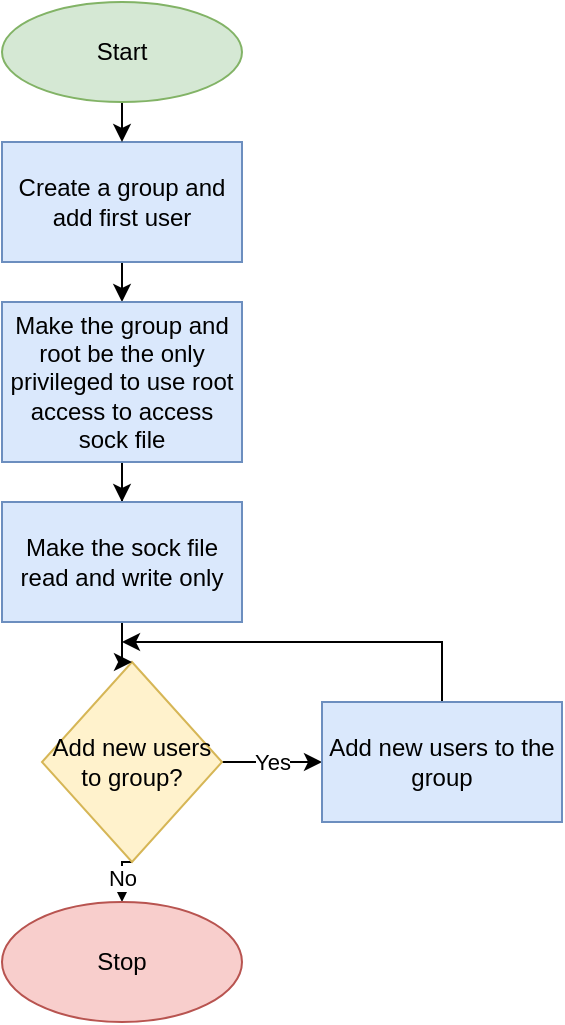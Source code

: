 <mxfile version="21.1.8" type="device">
  <diagram name="Page-1" id="E1ReRfH1k8dmkdPUqw4_">
    <mxGraphModel dx="993" dy="573" grid="1" gridSize="10" guides="1" tooltips="1" connect="1" arrows="1" fold="1" page="1" pageScale="1" pageWidth="850" pageHeight="1100" math="0" shadow="0">
      <root>
        <mxCell id="0" />
        <mxCell id="1" parent="0" />
        <mxCell id="g6E-OJ01apLkljUUS9sB-6" style="edgeStyle=orthogonalEdgeStyle;rounded=0;orthogonalLoop=1;jettySize=auto;html=1;exitX=0.5;exitY=1;exitDx=0;exitDy=0;entryX=0.5;entryY=0;entryDx=0;entryDy=0;" edge="1" parent="1" source="g6E-OJ01apLkljUUS9sB-1" target="g6E-OJ01apLkljUUS9sB-5">
          <mxGeometry relative="1" as="geometry" />
        </mxCell>
        <mxCell id="g6E-OJ01apLkljUUS9sB-1" value="Create a group and add first user" style="rounded=0;whiteSpace=wrap;html=1;fillColor=#dae8fc;strokeColor=#6c8ebf;" vertex="1" parent="1">
          <mxGeometry x="340" y="150" width="120" height="60" as="geometry" />
        </mxCell>
        <mxCell id="g6E-OJ01apLkljUUS9sB-4" style="edgeStyle=orthogonalEdgeStyle;rounded=0;orthogonalLoop=1;jettySize=auto;html=1;exitX=0.5;exitY=1;exitDx=0;exitDy=0;entryX=0.5;entryY=0;entryDx=0;entryDy=0;" edge="1" parent="1" source="g6E-OJ01apLkljUUS9sB-3" target="g6E-OJ01apLkljUUS9sB-1">
          <mxGeometry relative="1" as="geometry" />
        </mxCell>
        <mxCell id="g6E-OJ01apLkljUUS9sB-3" value="Start" style="ellipse;whiteSpace=wrap;html=1;fillColor=#d5e8d4;strokeColor=#82b366;" vertex="1" parent="1">
          <mxGeometry x="340" y="80" width="120" height="50" as="geometry" />
        </mxCell>
        <mxCell id="g6E-OJ01apLkljUUS9sB-8" value="No" style="edgeStyle=orthogonalEdgeStyle;rounded=0;orthogonalLoop=1;jettySize=auto;html=1;exitX=0.5;exitY=1;exitDx=0;exitDy=0;entryX=0.5;entryY=0;entryDx=0;entryDy=0;" edge="1" parent="1" source="g6E-OJ01apLkljUUS9sB-9" target="g6E-OJ01apLkljUUS9sB-7">
          <mxGeometry relative="1" as="geometry" />
        </mxCell>
        <mxCell id="g6E-OJ01apLkljUUS9sB-12" value="" style="edgeStyle=orthogonalEdgeStyle;rounded=0;orthogonalLoop=1;jettySize=auto;html=1;" edge="1" parent="1" source="g6E-OJ01apLkljUUS9sB-5" target="g6E-OJ01apLkljUUS9sB-11">
          <mxGeometry relative="1" as="geometry" />
        </mxCell>
        <mxCell id="g6E-OJ01apLkljUUS9sB-5" value="Make the group and root be the only privileged to use root access to access sock file" style="rounded=0;whiteSpace=wrap;html=1;fillColor=#dae8fc;strokeColor=#6c8ebf;" vertex="1" parent="1">
          <mxGeometry x="340" y="230" width="120" height="80" as="geometry" />
        </mxCell>
        <mxCell id="g6E-OJ01apLkljUUS9sB-7" value="Stop" style="ellipse;whiteSpace=wrap;html=1;fillColor=#f8cecc;strokeColor=#b85450;" vertex="1" parent="1">
          <mxGeometry x="340" y="530" width="120" height="60" as="geometry" />
        </mxCell>
        <mxCell id="g6E-OJ01apLkljUUS9sB-20" value="Yes" style="edgeStyle=orthogonalEdgeStyle;rounded=0;orthogonalLoop=1;jettySize=auto;html=1;exitX=1;exitY=0.5;exitDx=0;exitDy=0;entryX=0;entryY=0.5;entryDx=0;entryDy=0;" edge="1" parent="1" source="g6E-OJ01apLkljUUS9sB-9" target="g6E-OJ01apLkljUUS9sB-14">
          <mxGeometry relative="1" as="geometry" />
        </mxCell>
        <mxCell id="g6E-OJ01apLkljUUS9sB-9" value="Add new users to group?" style="rhombus;whiteSpace=wrap;html=1;fillColor=#fff2cc;strokeColor=#d6b656;" vertex="1" parent="1">
          <mxGeometry x="360" y="410" width="90" height="100" as="geometry" />
        </mxCell>
        <mxCell id="g6E-OJ01apLkljUUS9sB-13" value="" style="edgeStyle=orthogonalEdgeStyle;rounded=0;orthogonalLoop=1;jettySize=auto;html=1;" edge="1" parent="1" source="g6E-OJ01apLkljUUS9sB-11" target="g6E-OJ01apLkljUUS9sB-9">
          <mxGeometry relative="1" as="geometry" />
        </mxCell>
        <mxCell id="g6E-OJ01apLkljUUS9sB-11" value="Make the sock file read and write only" style="rounded=0;whiteSpace=wrap;html=1;fillColor=#dae8fc;strokeColor=#6c8ebf;" vertex="1" parent="1">
          <mxGeometry x="340" y="330" width="120" height="60" as="geometry" />
        </mxCell>
        <mxCell id="g6E-OJ01apLkljUUS9sB-21" style="edgeStyle=orthogonalEdgeStyle;rounded=0;orthogonalLoop=1;jettySize=auto;html=1;exitX=0.5;exitY=0;exitDx=0;exitDy=0;" edge="1" parent="1" source="g6E-OJ01apLkljUUS9sB-14">
          <mxGeometry relative="1" as="geometry">
            <mxPoint x="400" y="400" as="targetPoint" />
            <Array as="points">
              <mxPoint x="540" y="400" />
              <mxPoint x="400" y="400" />
            </Array>
          </mxGeometry>
        </mxCell>
        <mxCell id="g6E-OJ01apLkljUUS9sB-14" value="Add new users to the group" style="rounded=0;whiteSpace=wrap;html=1;fillColor=#dae8fc;strokeColor=#6c8ebf;" vertex="1" parent="1">
          <mxGeometry x="500" y="430" width="120" height="60" as="geometry" />
        </mxCell>
      </root>
    </mxGraphModel>
  </diagram>
</mxfile>
